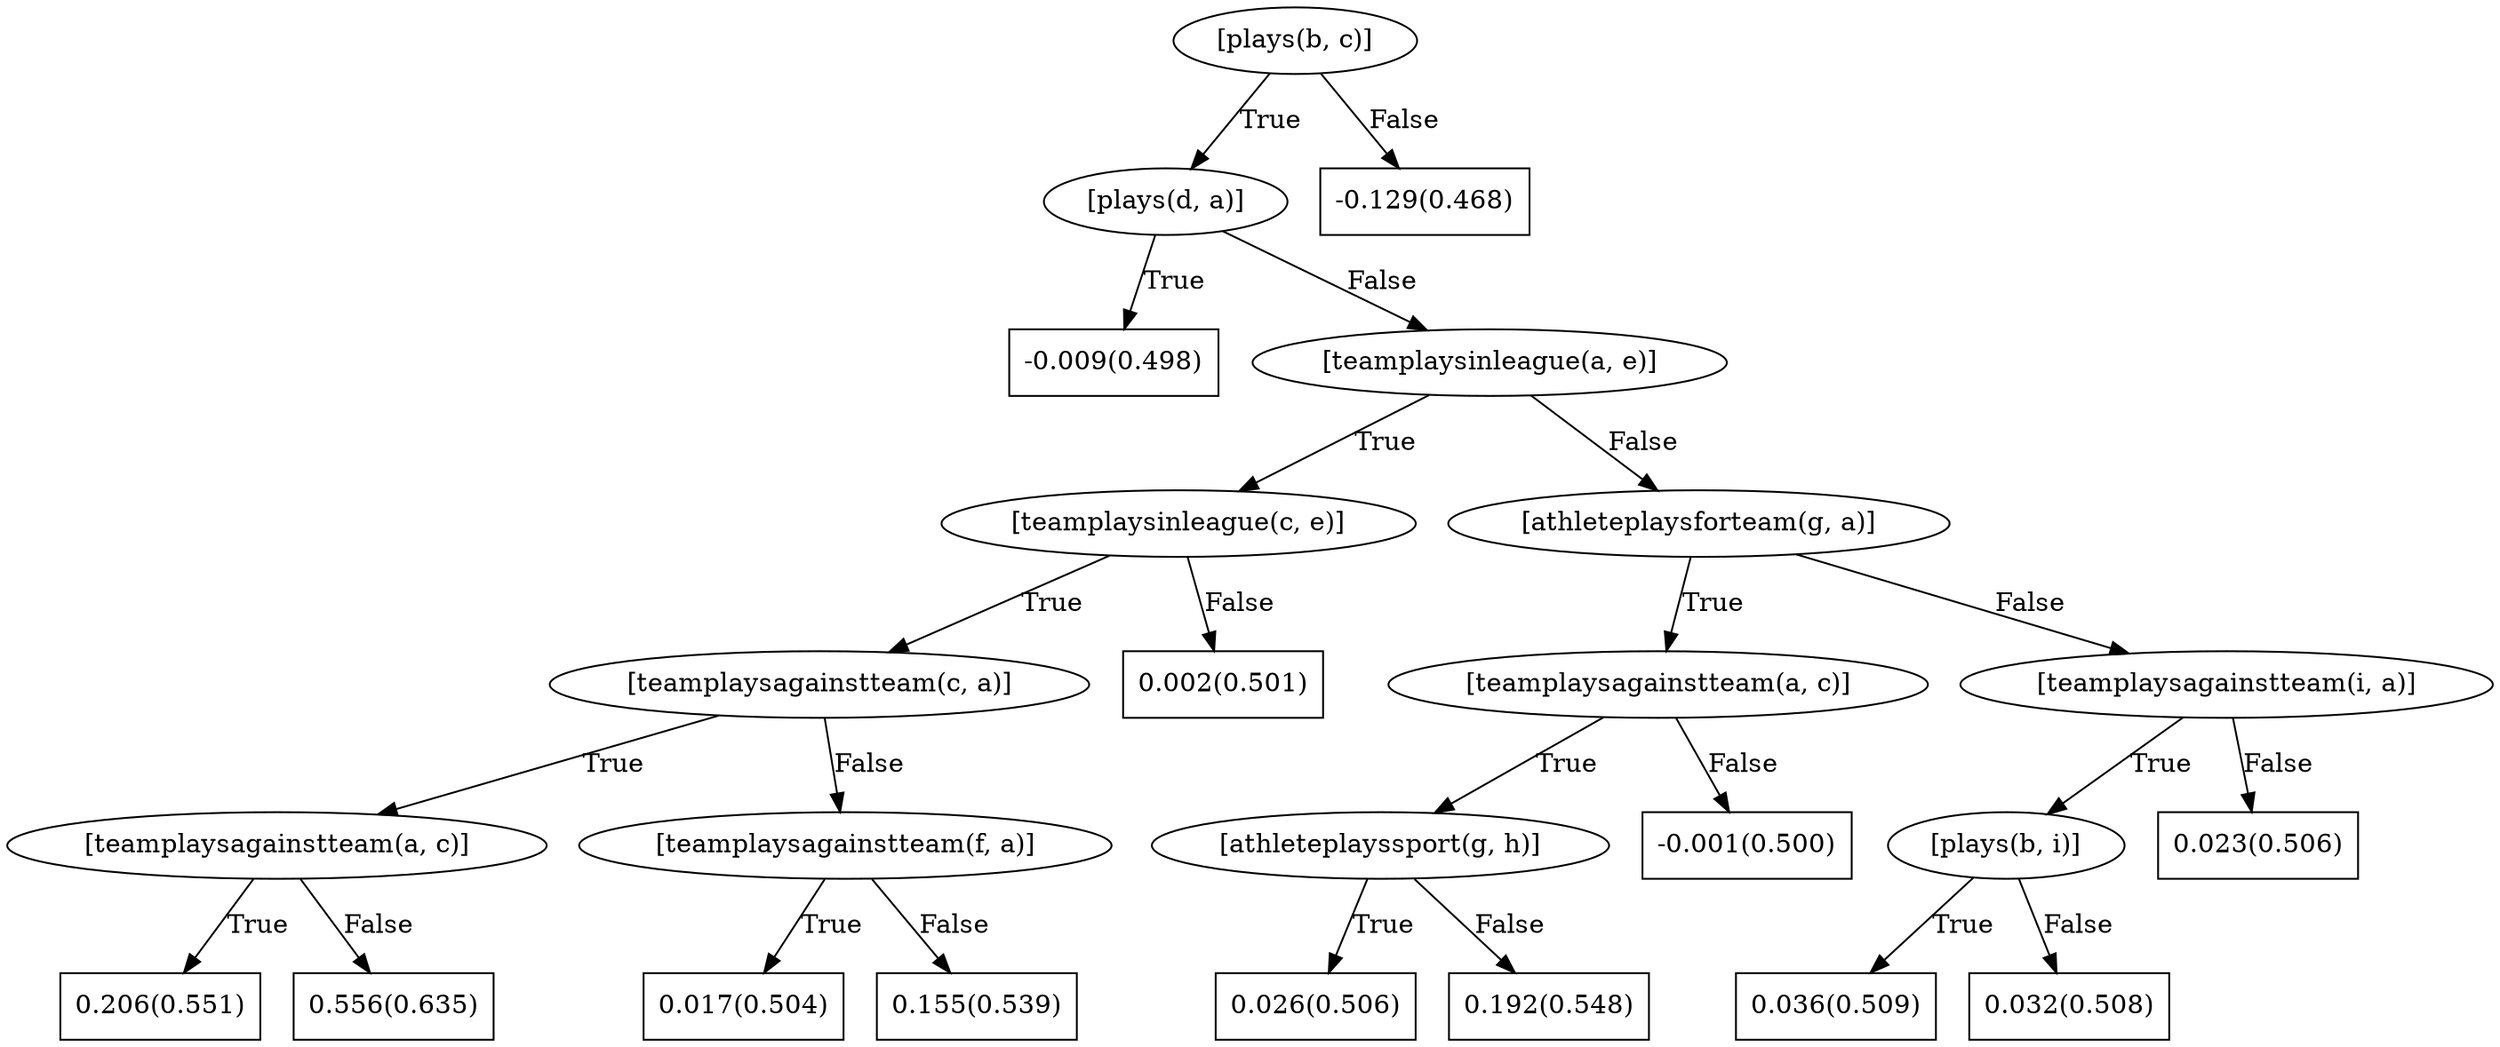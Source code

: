 digraph G{ 
1[label = "[plays(b, c)]"];
1 -> 2[label="True"];
1 -> 3[label="False"];
2[label = "[plays(d, a)]"];
2 -> 4[label="True"];
2 -> 5[label="False"];
4[shape = box,label = "-0.009(0.498)"];
5[label = "[teamplaysinleague(a, e)]"];
5 -> 6[label="True"];
5 -> 7[label="False"];
6[label = "[teamplaysinleague(c, e)]"];
6 -> 8[label="True"];
6 -> 9[label="False"];
8[label = "[teamplaysagainstteam(c, a)]"];
8 -> 10[label="True"];
8 -> 11[label="False"];
10[label = "[teamplaysagainstteam(a, c)]"];
10 -> 12[label="True"];
10 -> 13[label="False"];
12[shape = box,label = "0.206(0.551)"];
13[shape = box,label = "0.556(0.635)"];
11[label = "[teamplaysagainstteam(f, a)]"];
11 -> 14[label="True"];
11 -> 15[label="False"];
14[shape = box,label = "0.017(0.504)"];
15[shape = box,label = "0.155(0.539)"];
9[shape = box,label = "0.002(0.501)"];
7[label = "[athleteplaysforteam(g, a)]"];
7 -> 16[label="True"];
7 -> 17[label="False"];
16[label = "[teamplaysagainstteam(a, c)]"];
16 -> 18[label="True"];
16 -> 19[label="False"];
18[label = "[athleteplayssport(g, h)]"];
18 -> 20[label="True"];
18 -> 21[label="False"];
20[shape = box,label = "0.026(0.506)"];
21[shape = box,label = "0.192(0.548)"];
19[shape = box,label = "-0.001(0.500)"];
17[label = "[teamplaysagainstteam(i, a)]"];
17 -> 22[label="True"];
17 -> 23[label="False"];
22[label = "[plays(b, i)]"];
22 -> 24[label="True"];
22 -> 25[label="False"];
24[shape = box,label = "0.036(0.509)"];
25[shape = box,label = "0.032(0.508)"];
23[shape = box,label = "0.023(0.506)"];
3[shape = box,label = "-0.129(0.468)"];
}
